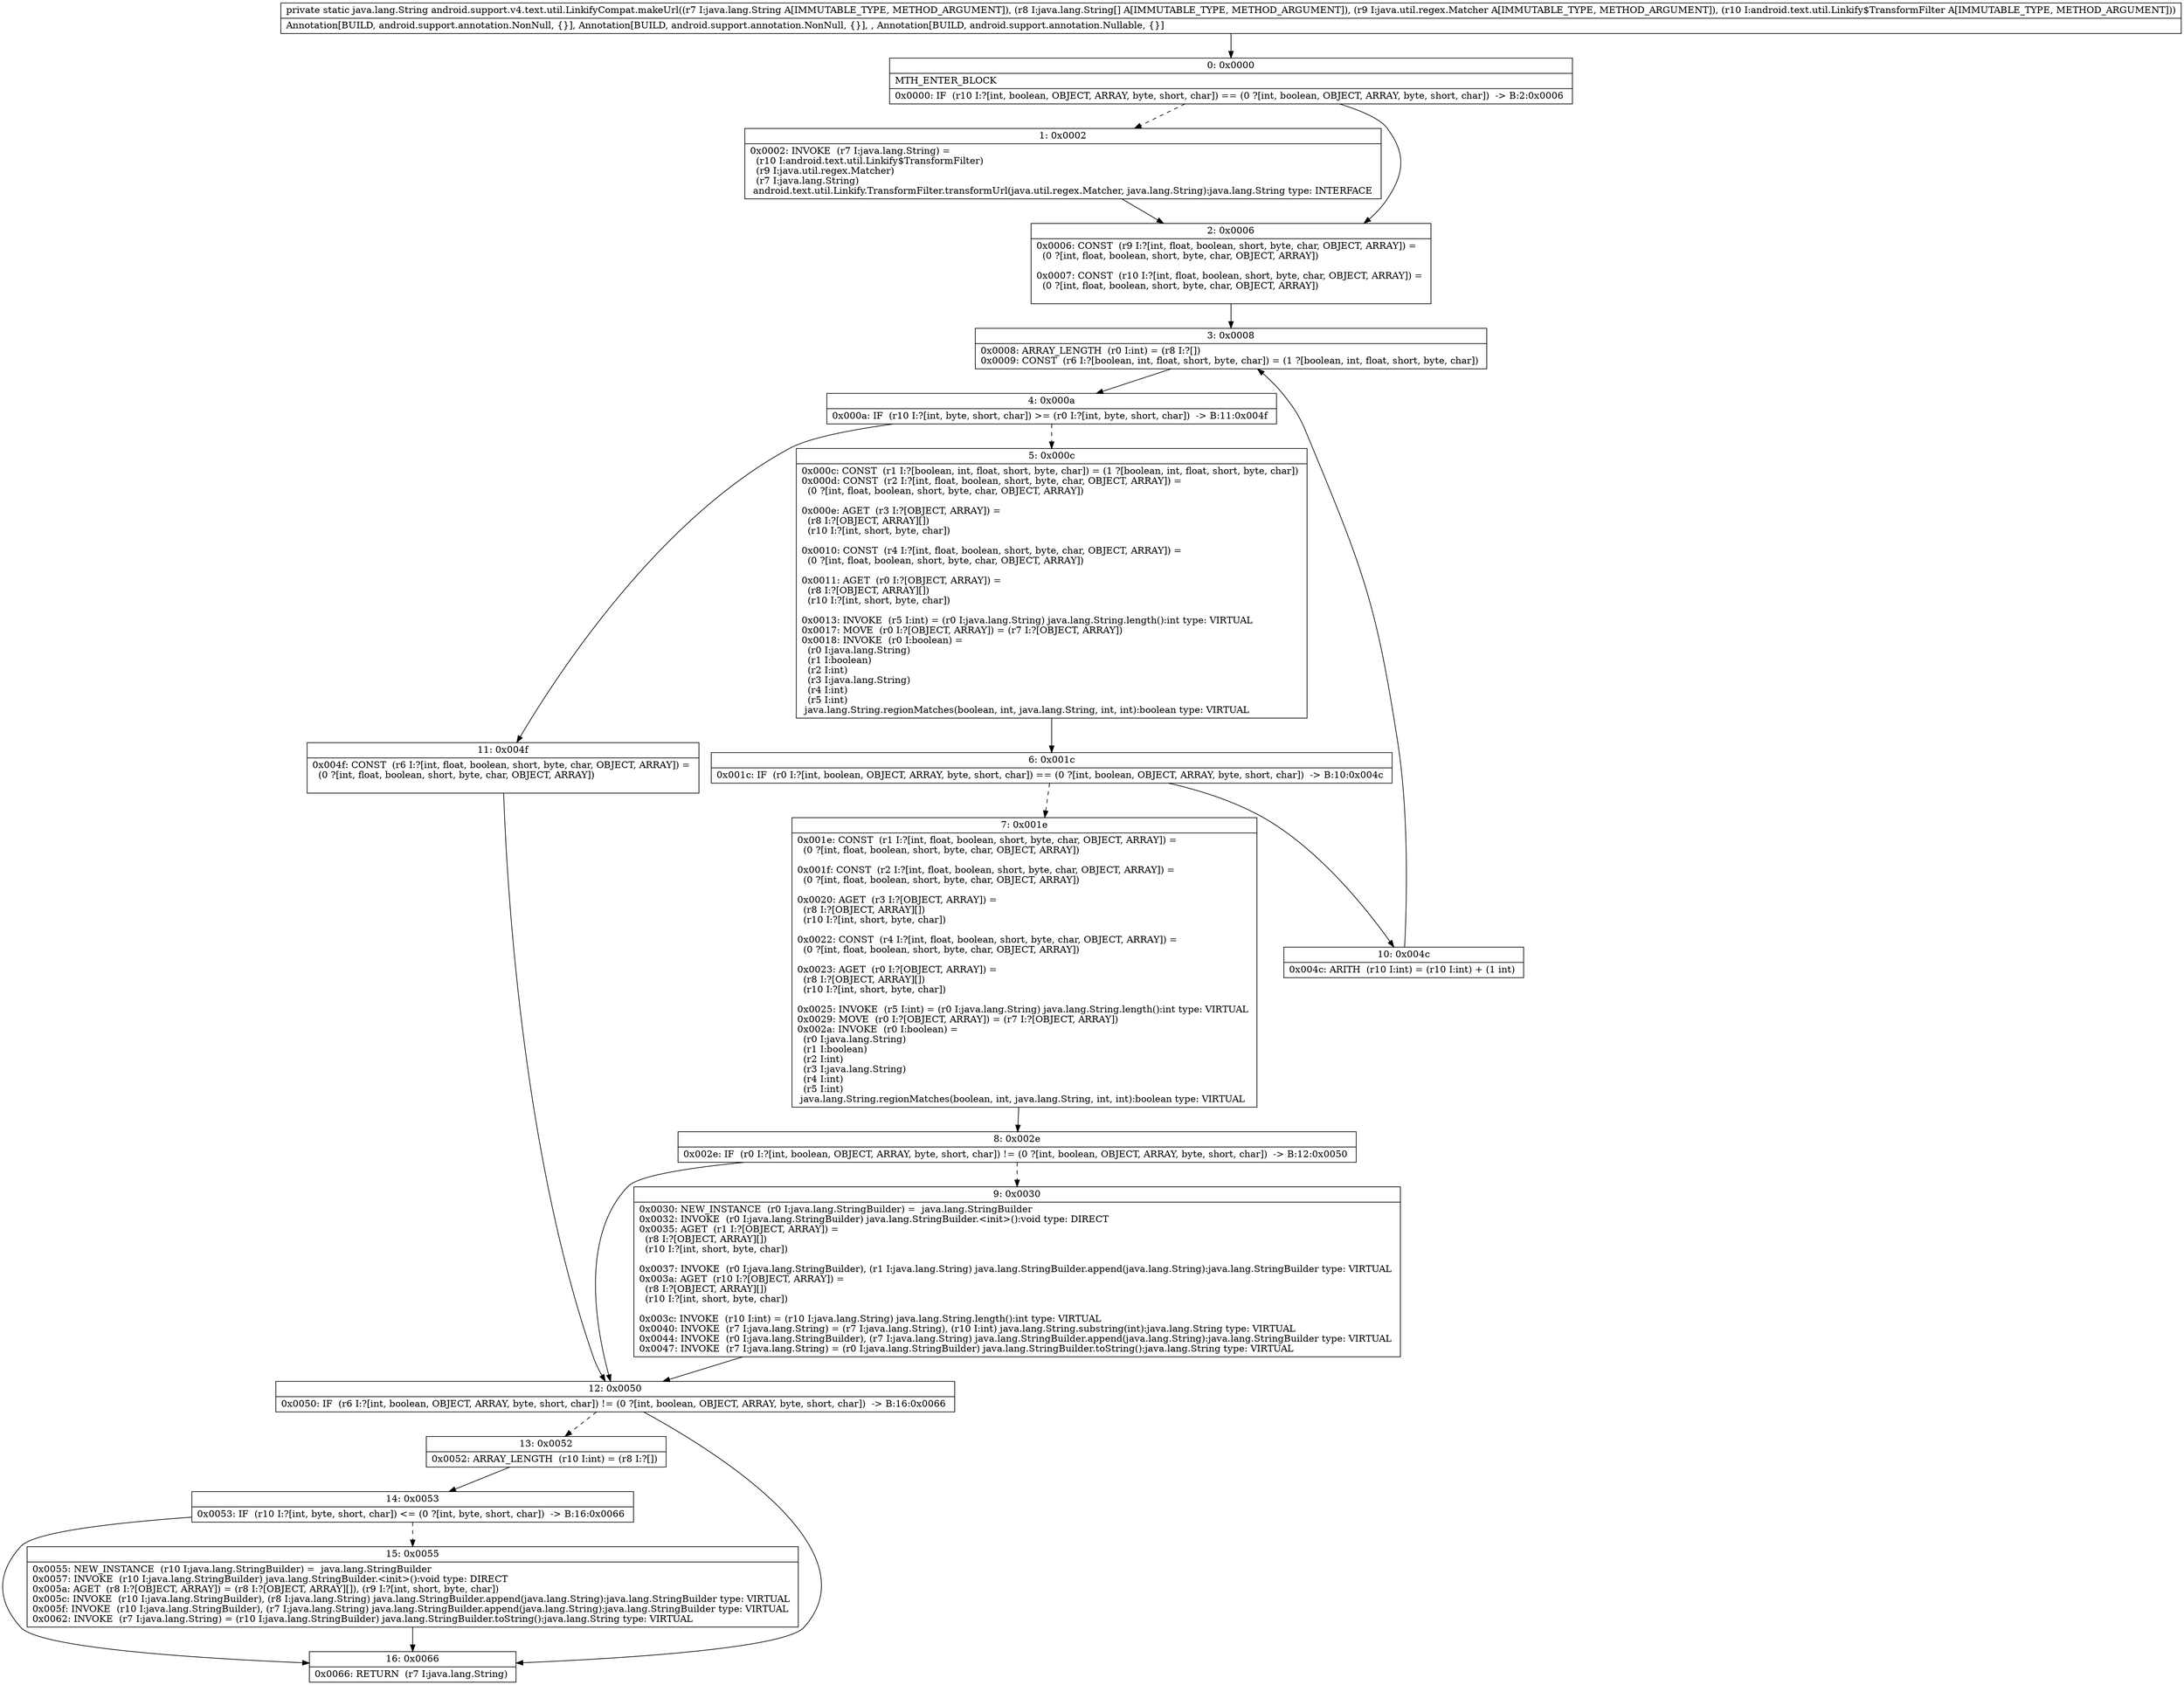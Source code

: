 digraph "CFG forandroid.support.v4.text.util.LinkifyCompat.makeUrl(Ljava\/lang\/String;[Ljava\/lang\/String;Ljava\/util\/regex\/Matcher;Landroid\/text\/util\/Linkify$TransformFilter;)Ljava\/lang\/String;" {
Node_0 [shape=record,label="{0\:\ 0x0000|MTH_ENTER_BLOCK\l|0x0000: IF  (r10 I:?[int, boolean, OBJECT, ARRAY, byte, short, char]) == (0 ?[int, boolean, OBJECT, ARRAY, byte, short, char])  \-\> B:2:0x0006 \l}"];
Node_1 [shape=record,label="{1\:\ 0x0002|0x0002: INVOKE  (r7 I:java.lang.String) = \l  (r10 I:android.text.util.Linkify$TransformFilter)\l  (r9 I:java.util.regex.Matcher)\l  (r7 I:java.lang.String)\l android.text.util.Linkify.TransformFilter.transformUrl(java.util.regex.Matcher, java.lang.String):java.lang.String type: INTERFACE \l}"];
Node_2 [shape=record,label="{2\:\ 0x0006|0x0006: CONST  (r9 I:?[int, float, boolean, short, byte, char, OBJECT, ARRAY]) = \l  (0 ?[int, float, boolean, short, byte, char, OBJECT, ARRAY])\l \l0x0007: CONST  (r10 I:?[int, float, boolean, short, byte, char, OBJECT, ARRAY]) = \l  (0 ?[int, float, boolean, short, byte, char, OBJECT, ARRAY])\l \l}"];
Node_3 [shape=record,label="{3\:\ 0x0008|0x0008: ARRAY_LENGTH  (r0 I:int) = (r8 I:?[]) \l0x0009: CONST  (r6 I:?[boolean, int, float, short, byte, char]) = (1 ?[boolean, int, float, short, byte, char]) \l}"];
Node_4 [shape=record,label="{4\:\ 0x000a|0x000a: IF  (r10 I:?[int, byte, short, char]) \>= (r0 I:?[int, byte, short, char])  \-\> B:11:0x004f \l}"];
Node_5 [shape=record,label="{5\:\ 0x000c|0x000c: CONST  (r1 I:?[boolean, int, float, short, byte, char]) = (1 ?[boolean, int, float, short, byte, char]) \l0x000d: CONST  (r2 I:?[int, float, boolean, short, byte, char, OBJECT, ARRAY]) = \l  (0 ?[int, float, boolean, short, byte, char, OBJECT, ARRAY])\l \l0x000e: AGET  (r3 I:?[OBJECT, ARRAY]) = \l  (r8 I:?[OBJECT, ARRAY][])\l  (r10 I:?[int, short, byte, char])\l \l0x0010: CONST  (r4 I:?[int, float, boolean, short, byte, char, OBJECT, ARRAY]) = \l  (0 ?[int, float, boolean, short, byte, char, OBJECT, ARRAY])\l \l0x0011: AGET  (r0 I:?[OBJECT, ARRAY]) = \l  (r8 I:?[OBJECT, ARRAY][])\l  (r10 I:?[int, short, byte, char])\l \l0x0013: INVOKE  (r5 I:int) = (r0 I:java.lang.String) java.lang.String.length():int type: VIRTUAL \l0x0017: MOVE  (r0 I:?[OBJECT, ARRAY]) = (r7 I:?[OBJECT, ARRAY]) \l0x0018: INVOKE  (r0 I:boolean) = \l  (r0 I:java.lang.String)\l  (r1 I:boolean)\l  (r2 I:int)\l  (r3 I:java.lang.String)\l  (r4 I:int)\l  (r5 I:int)\l java.lang.String.regionMatches(boolean, int, java.lang.String, int, int):boolean type: VIRTUAL \l}"];
Node_6 [shape=record,label="{6\:\ 0x001c|0x001c: IF  (r0 I:?[int, boolean, OBJECT, ARRAY, byte, short, char]) == (0 ?[int, boolean, OBJECT, ARRAY, byte, short, char])  \-\> B:10:0x004c \l}"];
Node_7 [shape=record,label="{7\:\ 0x001e|0x001e: CONST  (r1 I:?[int, float, boolean, short, byte, char, OBJECT, ARRAY]) = \l  (0 ?[int, float, boolean, short, byte, char, OBJECT, ARRAY])\l \l0x001f: CONST  (r2 I:?[int, float, boolean, short, byte, char, OBJECT, ARRAY]) = \l  (0 ?[int, float, boolean, short, byte, char, OBJECT, ARRAY])\l \l0x0020: AGET  (r3 I:?[OBJECT, ARRAY]) = \l  (r8 I:?[OBJECT, ARRAY][])\l  (r10 I:?[int, short, byte, char])\l \l0x0022: CONST  (r4 I:?[int, float, boolean, short, byte, char, OBJECT, ARRAY]) = \l  (0 ?[int, float, boolean, short, byte, char, OBJECT, ARRAY])\l \l0x0023: AGET  (r0 I:?[OBJECT, ARRAY]) = \l  (r8 I:?[OBJECT, ARRAY][])\l  (r10 I:?[int, short, byte, char])\l \l0x0025: INVOKE  (r5 I:int) = (r0 I:java.lang.String) java.lang.String.length():int type: VIRTUAL \l0x0029: MOVE  (r0 I:?[OBJECT, ARRAY]) = (r7 I:?[OBJECT, ARRAY]) \l0x002a: INVOKE  (r0 I:boolean) = \l  (r0 I:java.lang.String)\l  (r1 I:boolean)\l  (r2 I:int)\l  (r3 I:java.lang.String)\l  (r4 I:int)\l  (r5 I:int)\l java.lang.String.regionMatches(boolean, int, java.lang.String, int, int):boolean type: VIRTUAL \l}"];
Node_8 [shape=record,label="{8\:\ 0x002e|0x002e: IF  (r0 I:?[int, boolean, OBJECT, ARRAY, byte, short, char]) != (0 ?[int, boolean, OBJECT, ARRAY, byte, short, char])  \-\> B:12:0x0050 \l}"];
Node_9 [shape=record,label="{9\:\ 0x0030|0x0030: NEW_INSTANCE  (r0 I:java.lang.StringBuilder) =  java.lang.StringBuilder \l0x0032: INVOKE  (r0 I:java.lang.StringBuilder) java.lang.StringBuilder.\<init\>():void type: DIRECT \l0x0035: AGET  (r1 I:?[OBJECT, ARRAY]) = \l  (r8 I:?[OBJECT, ARRAY][])\l  (r10 I:?[int, short, byte, char])\l \l0x0037: INVOKE  (r0 I:java.lang.StringBuilder), (r1 I:java.lang.String) java.lang.StringBuilder.append(java.lang.String):java.lang.StringBuilder type: VIRTUAL \l0x003a: AGET  (r10 I:?[OBJECT, ARRAY]) = \l  (r8 I:?[OBJECT, ARRAY][])\l  (r10 I:?[int, short, byte, char])\l \l0x003c: INVOKE  (r10 I:int) = (r10 I:java.lang.String) java.lang.String.length():int type: VIRTUAL \l0x0040: INVOKE  (r7 I:java.lang.String) = (r7 I:java.lang.String), (r10 I:int) java.lang.String.substring(int):java.lang.String type: VIRTUAL \l0x0044: INVOKE  (r0 I:java.lang.StringBuilder), (r7 I:java.lang.String) java.lang.StringBuilder.append(java.lang.String):java.lang.StringBuilder type: VIRTUAL \l0x0047: INVOKE  (r7 I:java.lang.String) = (r0 I:java.lang.StringBuilder) java.lang.StringBuilder.toString():java.lang.String type: VIRTUAL \l}"];
Node_10 [shape=record,label="{10\:\ 0x004c|0x004c: ARITH  (r10 I:int) = (r10 I:int) + (1 int) \l}"];
Node_11 [shape=record,label="{11\:\ 0x004f|0x004f: CONST  (r6 I:?[int, float, boolean, short, byte, char, OBJECT, ARRAY]) = \l  (0 ?[int, float, boolean, short, byte, char, OBJECT, ARRAY])\l \l}"];
Node_12 [shape=record,label="{12\:\ 0x0050|0x0050: IF  (r6 I:?[int, boolean, OBJECT, ARRAY, byte, short, char]) != (0 ?[int, boolean, OBJECT, ARRAY, byte, short, char])  \-\> B:16:0x0066 \l}"];
Node_13 [shape=record,label="{13\:\ 0x0052|0x0052: ARRAY_LENGTH  (r10 I:int) = (r8 I:?[]) \l}"];
Node_14 [shape=record,label="{14\:\ 0x0053|0x0053: IF  (r10 I:?[int, byte, short, char]) \<= (0 ?[int, byte, short, char])  \-\> B:16:0x0066 \l}"];
Node_15 [shape=record,label="{15\:\ 0x0055|0x0055: NEW_INSTANCE  (r10 I:java.lang.StringBuilder) =  java.lang.StringBuilder \l0x0057: INVOKE  (r10 I:java.lang.StringBuilder) java.lang.StringBuilder.\<init\>():void type: DIRECT \l0x005a: AGET  (r8 I:?[OBJECT, ARRAY]) = (r8 I:?[OBJECT, ARRAY][]), (r9 I:?[int, short, byte, char]) \l0x005c: INVOKE  (r10 I:java.lang.StringBuilder), (r8 I:java.lang.String) java.lang.StringBuilder.append(java.lang.String):java.lang.StringBuilder type: VIRTUAL \l0x005f: INVOKE  (r10 I:java.lang.StringBuilder), (r7 I:java.lang.String) java.lang.StringBuilder.append(java.lang.String):java.lang.StringBuilder type: VIRTUAL \l0x0062: INVOKE  (r7 I:java.lang.String) = (r10 I:java.lang.StringBuilder) java.lang.StringBuilder.toString():java.lang.String type: VIRTUAL \l}"];
Node_16 [shape=record,label="{16\:\ 0x0066|0x0066: RETURN  (r7 I:java.lang.String) \l}"];
MethodNode[shape=record,label="{private static java.lang.String android.support.v4.text.util.LinkifyCompat.makeUrl((r7 I:java.lang.String A[IMMUTABLE_TYPE, METHOD_ARGUMENT]), (r8 I:java.lang.String[] A[IMMUTABLE_TYPE, METHOD_ARGUMENT]), (r9 I:java.util.regex.Matcher A[IMMUTABLE_TYPE, METHOD_ARGUMENT]), (r10 I:android.text.util.Linkify$TransformFilter A[IMMUTABLE_TYPE, METHOD_ARGUMENT]))  | Annotation[BUILD, android.support.annotation.NonNull, \{\}], Annotation[BUILD, android.support.annotation.NonNull, \{\}], , Annotation[BUILD, android.support.annotation.Nullable, \{\}]\l}"];
MethodNode -> Node_0;
Node_0 -> Node_1[style=dashed];
Node_0 -> Node_2;
Node_1 -> Node_2;
Node_2 -> Node_3;
Node_3 -> Node_4;
Node_4 -> Node_5[style=dashed];
Node_4 -> Node_11;
Node_5 -> Node_6;
Node_6 -> Node_7[style=dashed];
Node_6 -> Node_10;
Node_7 -> Node_8;
Node_8 -> Node_9[style=dashed];
Node_8 -> Node_12;
Node_9 -> Node_12;
Node_10 -> Node_3;
Node_11 -> Node_12;
Node_12 -> Node_13[style=dashed];
Node_12 -> Node_16;
Node_13 -> Node_14;
Node_14 -> Node_15[style=dashed];
Node_14 -> Node_16;
Node_15 -> Node_16;
}

